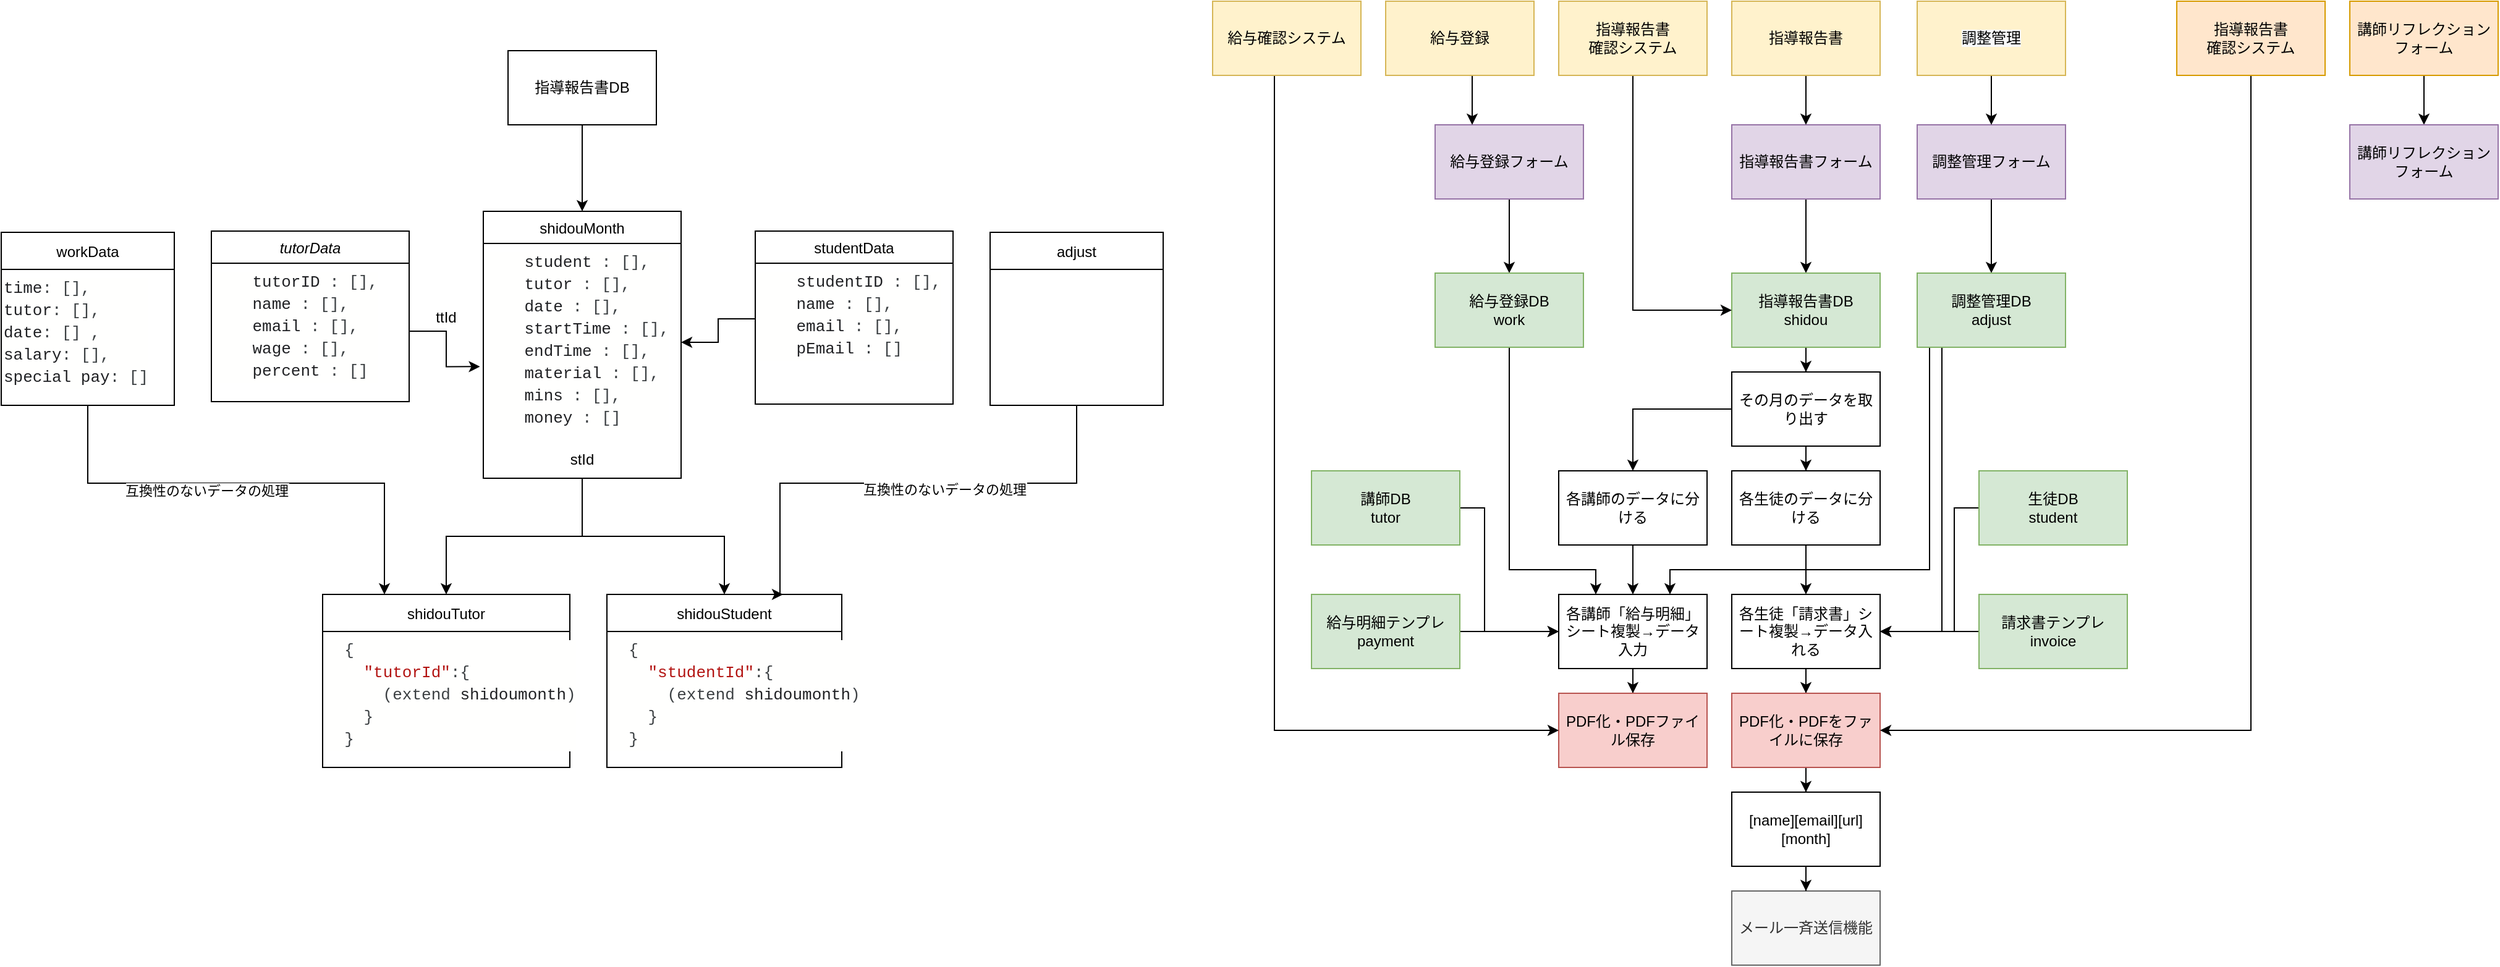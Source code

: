 <mxfile version="17.1.3" type="github">
  <diagram id="C5RBs43oDa-KdzZeNtuy" name="Page-1">
    <mxGraphModel dx="2489" dy="832" grid="1" gridSize="10" guides="1" tooltips="1" connect="1" arrows="1" fold="1" page="1" pageScale="1" pageWidth="827" pageHeight="1169" math="0" shadow="0">
      <root>
        <mxCell id="WIyWlLk6GJQsqaUBKTNV-0" />
        <mxCell id="WIyWlLk6GJQsqaUBKTNV-1" parent="WIyWlLk6GJQsqaUBKTNV-0" />
        <mxCell id="chW72Ks0LNGCg5kSze5y-0" value="tutorData" style="swimlane;fontStyle=2;align=center;verticalAlign=top;childLayout=stackLayout;horizontal=1;startSize=26;horizontalStack=0;resizeParent=1;resizeLast=0;collapsible=1;marginBottom=0;rounded=0;shadow=0;strokeWidth=1;" vertex="1" parent="WIyWlLk6GJQsqaUBKTNV-1">
          <mxGeometry x="110" y="316" width="160" height="138" as="geometry">
            <mxRectangle x="110" y="110" width="160" height="26" as="alternateBounds" />
          </mxGeometry>
        </mxCell>
        <mxCell id="chW72Ks0LNGCg5kSze5y-1" value="&lt;div style=&quot;color: rgb(60, 64, 67); background-color: rgb(255, 255, 254); font-family: &amp;quot;roboto mono&amp;quot;, consolas, &amp;quot;courier new&amp;quot;, monospace; font-weight: 400; font-size: 13px; line-height: 18px;&quot;&gt;&lt;div&gt;&lt;span style=&quot;color: #3c4043&quot;&gt;&amp;nbsp;&amp;nbsp;&amp;nbsp;&amp;nbsp;&lt;/span&gt;&lt;span style=&quot;color: #202124&quot;&gt;tutorID&lt;/span&gt;&lt;span style=&quot;color: #3c4043&quot;&gt;&amp;nbsp;:&amp;nbsp;[],&lt;/span&gt;&lt;/div&gt;&lt;div&gt;&lt;span style=&quot;color: #3c4043&quot;&gt;&amp;nbsp;&amp;nbsp;&amp;nbsp;&amp;nbsp;&lt;/span&gt;&lt;span style=&quot;color: #202124&quot;&gt;name&lt;/span&gt;&lt;span style=&quot;color: #3c4043&quot;&gt;&amp;nbsp;:&amp;nbsp;[],&lt;/span&gt;&lt;/div&gt;&lt;div&gt;&lt;span style=&quot;color: #3c4043&quot;&gt;&amp;nbsp;&amp;nbsp;&amp;nbsp;&amp;nbsp;&lt;/span&gt;&lt;span style=&quot;color: #202124&quot;&gt;email&lt;/span&gt;&lt;span style=&quot;color: #3c4043&quot;&gt;&amp;nbsp;:&amp;nbsp;[],&lt;/span&gt;&lt;/div&gt;&lt;div&gt;&lt;span style=&quot;color: #3c4043&quot;&gt;&amp;nbsp;&amp;nbsp;&amp;nbsp;&amp;nbsp;&lt;/span&gt;&lt;span style=&quot;color: #202124&quot;&gt;wage&lt;/span&gt;&lt;span style=&quot;color: #3c4043&quot;&gt;&amp;nbsp;:&amp;nbsp;[],&lt;/span&gt;&lt;/div&gt;&lt;div&gt;&lt;span style=&quot;color: #3c4043&quot;&gt;&amp;nbsp;&amp;nbsp;&amp;nbsp;&amp;nbsp;&lt;/span&gt;&lt;span style=&quot;color: #202124&quot;&gt;percent&lt;/span&gt;&lt;span style=&quot;color: #3c4043&quot;&gt;&amp;nbsp;:&amp;nbsp;[]&lt;/span&gt;&lt;/div&gt;&lt;/div&gt;" style="text;whiteSpace=wrap;html=1;" vertex="1" parent="chW72Ks0LNGCg5kSze5y-0">
          <mxGeometry y="26" width="160" height="110" as="geometry" />
        </mxCell>
        <mxCell id="chW72Ks0LNGCg5kSze5y-2" value="studentData" style="swimlane;fontStyle=0;align=center;verticalAlign=top;childLayout=stackLayout;horizontal=1;startSize=26;horizontalStack=0;resizeParent=1;resizeLast=0;collapsible=1;marginBottom=0;rounded=0;shadow=0;strokeWidth=1;" vertex="1" parent="WIyWlLk6GJQsqaUBKTNV-1">
          <mxGeometry x="550" y="316" width="160" height="140" as="geometry">
            <mxRectangle x="130" y="380" width="160" height="26" as="alternateBounds" />
          </mxGeometry>
        </mxCell>
        <mxCell id="chW72Ks0LNGCg5kSze5y-3" value="&lt;div style=&quot;color: rgb(60, 64, 67); background-color: rgb(255, 255, 254); font-family: &amp;quot;roboto mono&amp;quot;, consolas, &amp;quot;courier new&amp;quot;, monospace; font-weight: 400; font-size: 13px; line-height: 18px;&quot;&gt;&lt;div&gt;&lt;span style=&quot;color: #3c4043&quot;&gt;&amp;nbsp;&amp;nbsp;&amp;nbsp;&amp;nbsp;&lt;/span&gt;&lt;span style=&quot;color: #202124&quot;&gt;studentID&lt;/span&gt;&lt;span style=&quot;color: #3c4043&quot;&gt;&amp;nbsp;:&amp;nbsp;[],&lt;/span&gt;&lt;/div&gt;&lt;div&gt;&lt;span style=&quot;color: #3c4043&quot;&gt;&amp;nbsp;&amp;nbsp;&amp;nbsp;&amp;nbsp;&lt;/span&gt;&lt;span style=&quot;color: #202124&quot;&gt;name&lt;/span&gt;&lt;span style=&quot;color: #3c4043&quot;&gt;&amp;nbsp;:&amp;nbsp;[],&lt;/span&gt;&lt;/div&gt;&lt;div&gt;&lt;span style=&quot;color: #3c4043&quot;&gt;&amp;nbsp;&amp;nbsp;&amp;nbsp;&amp;nbsp;&lt;/span&gt;&lt;span style=&quot;color: #202124&quot;&gt;email&lt;/span&gt;&lt;span style=&quot;color: #3c4043&quot;&gt;&amp;nbsp;:&amp;nbsp;[],&lt;/span&gt;&lt;/div&gt;&lt;div&gt;&lt;span style=&quot;color: #3c4043&quot;&gt;&amp;nbsp;&amp;nbsp;&amp;nbsp;&amp;nbsp;&lt;/span&gt;&lt;span style=&quot;color: #202124&quot;&gt;pEmail&lt;/span&gt;&lt;span style=&quot;color: #3c4043&quot;&gt;&amp;nbsp;:&amp;nbsp;[]&lt;/span&gt;&lt;/div&gt;&lt;/div&gt;" style="text;whiteSpace=wrap;html=1;" vertex="1" parent="chW72Ks0LNGCg5kSze5y-2">
          <mxGeometry y="26" width="160" height="90" as="geometry" />
        </mxCell>
        <mxCell id="chW72Ks0LNGCg5kSze5y-4" value="shidouMonth" style="swimlane;fontStyle=0;align=center;verticalAlign=top;childLayout=stackLayout;horizontal=1;startSize=26;horizontalStack=0;resizeParent=1;resizeLast=0;collapsible=1;marginBottom=0;rounded=0;shadow=0;strokeWidth=1;" vertex="1" parent="WIyWlLk6GJQsqaUBKTNV-1">
          <mxGeometry x="330" y="300" width="160" height="216" as="geometry">
            <mxRectangle x="340" y="380" width="170" height="26" as="alternateBounds" />
          </mxGeometry>
        </mxCell>
        <mxCell id="chW72Ks0LNGCg5kSze5y-5" value="&lt;div style=&quot;color: rgb(60, 64, 67); background-color: rgb(255, 255, 254); font-family: &amp;quot;roboto mono&amp;quot;, consolas, &amp;quot;courier new&amp;quot;, monospace; font-weight: 400; font-size: 13px; line-height: 18px;&quot;&gt;&lt;div&gt;&lt;span style=&quot;color: #3c4043&quot;&gt;&amp;nbsp;&amp;nbsp;&amp;nbsp;&amp;nbsp;&lt;/span&gt;&lt;span style=&quot;color: #202124&quot;&gt;student&lt;/span&gt;&lt;span style=&quot;color: #3c4043&quot;&gt;&amp;nbsp;:&amp;nbsp;[],&lt;/span&gt;&lt;/div&gt;&lt;div&gt;&lt;span style=&quot;color: #3c4043&quot;&gt;&amp;nbsp;&amp;nbsp;&amp;nbsp;&amp;nbsp;&lt;/span&gt;&lt;span style=&quot;color: #202124&quot;&gt;tutor&lt;/span&gt;&lt;span style=&quot;color: #3c4043&quot;&gt;&amp;nbsp;:&amp;nbsp;[],&lt;/span&gt;&lt;/div&gt;&lt;div&gt;&lt;span style=&quot;color: #3c4043&quot;&gt;&amp;nbsp;&amp;nbsp;&amp;nbsp;&amp;nbsp;&lt;/span&gt;&lt;span style=&quot;color: #202124&quot;&gt;date&lt;/span&gt;&lt;span style=&quot;color: #3c4043&quot;&gt;&amp;nbsp;:&amp;nbsp;[],&lt;/span&gt;&lt;/div&gt;&lt;div&gt;&lt;span style=&quot;color: #3c4043&quot;&gt;&amp;nbsp;&amp;nbsp;&amp;nbsp;&amp;nbsp;&lt;/span&gt;&lt;span style=&quot;color: #202124&quot;&gt;startTime&lt;/span&gt;&lt;span style=&quot;color: #3c4043&quot;&gt;&amp;nbsp;:&amp;nbsp;[],&lt;/span&gt;&lt;/div&gt;&lt;div&gt;&lt;span style=&quot;color: #3c4043&quot;&gt;&amp;nbsp;&amp;nbsp;&amp;nbsp;&amp;nbsp;&lt;/span&gt;&lt;span style=&quot;color: #202124&quot;&gt;endTime&lt;/span&gt;&lt;span style=&quot;color: #3c4043&quot;&gt;&amp;nbsp;:&amp;nbsp;[],&lt;/span&gt;&lt;/div&gt;&lt;div&gt;&lt;span style=&quot;color: #3c4043&quot;&gt;&amp;nbsp;&amp;nbsp;&amp;nbsp;&amp;nbsp;&lt;/span&gt;&lt;span style=&quot;color: #202124&quot;&gt;material&lt;/span&gt;&lt;span style=&quot;color: #3c4043&quot;&gt;&amp;nbsp;:&amp;nbsp;[],&lt;/span&gt;&lt;/div&gt;&lt;div&gt;&lt;span style=&quot;color: #3c4043&quot;&gt;&amp;nbsp;&amp;nbsp;&amp;nbsp;&amp;nbsp;&lt;/span&gt;&lt;span style=&quot;color: #202124&quot;&gt;mins&lt;/span&gt;&lt;span style=&quot;color: #3c4043&quot;&gt;&amp;nbsp;:&amp;nbsp;[],&lt;/span&gt;&lt;/div&gt;&lt;div&gt;&lt;span style=&quot;color: #3c4043&quot;&gt;&amp;nbsp;&amp;nbsp;&amp;nbsp;&amp;nbsp;&lt;/span&gt;&lt;span style=&quot;color: #202124&quot;&gt;money&lt;/span&gt;&lt;span style=&quot;color: #3c4043&quot;&gt;&amp;nbsp;:&amp;nbsp;[]&lt;/span&gt;&lt;/div&gt;&lt;/div&gt;" style="text;whiteSpace=wrap;html=1;" vertex="1" parent="chW72Ks0LNGCg5kSze5y-4">
          <mxGeometry y="26" width="160" height="160" as="geometry" />
        </mxCell>
        <mxCell id="chW72Ks0LNGCg5kSze5y-6" value="stId" style="text;html=1;strokeColor=none;fillColor=none;align=center;verticalAlign=middle;whiteSpace=wrap;rounded=0;" vertex="1" parent="chW72Ks0LNGCg5kSze5y-4">
          <mxGeometry y="186" width="160" height="30" as="geometry" />
        </mxCell>
        <mxCell id="chW72Ks0LNGCg5kSze5y-7" value="shidouStudent" style="swimlane;fontStyle=0;childLayout=stackLayout;horizontal=1;startSize=30;horizontalStack=0;resizeParent=1;resizeParentMax=0;resizeLast=0;collapsible=1;marginBottom=0;" vertex="1" parent="WIyWlLk6GJQsqaUBKTNV-1">
          <mxGeometry x="430" y="610" width="190" height="140" as="geometry" />
        </mxCell>
        <mxCell id="chW72Ks0LNGCg5kSze5y-8" value="&lt;div style=&quot;color: rgb(60 , 64 , 67) ; background-color: rgb(255 , 255 , 254) ; font-family: &amp;#34;roboto mono&amp;#34; , &amp;#34;consolas&amp;#34; , &amp;#34;courier new&amp;#34; , monospace ; font-weight: 400 ; font-size: 13px ; line-height: 18px&quot;&gt;&lt;div&gt;&lt;span style=&quot;color: #3c4043&quot;&gt;&amp;nbsp;&amp;nbsp;{&lt;/span&gt;&lt;/div&gt;&lt;div&gt;&lt;span style=&quot;color: #3c4043&quot;&gt;&amp;nbsp;&amp;nbsp;&amp;nbsp;&amp;nbsp;&lt;/span&gt;&lt;span style=&quot;color: #b31412&quot;&gt;&quot;studentId&quot;&lt;/span&gt;&lt;span style=&quot;color: #3c4043&quot;&gt;:{&lt;/span&gt;&lt;/div&gt;&lt;div&gt;&lt;span style=&quot;color: #3c4043&quot;&gt;&amp;nbsp;&amp;nbsp;&amp;nbsp;&amp;nbsp;&amp;nbsp;&amp;nbsp;(extend&amp;nbsp;&lt;/span&gt;&lt;span style=&quot;color: #202124&quot;&gt;shidoumonth&lt;/span&gt;&lt;span style=&quot;color: #3c4043&quot;&gt;)&lt;/span&gt;&lt;/div&gt;&lt;div&gt;&lt;span style=&quot;color: #3c4043&quot;&gt;&amp;nbsp;&amp;nbsp;&amp;nbsp;&amp;nbsp;}&lt;/span&gt;&lt;/div&gt;&lt;div&gt;&lt;span style=&quot;color: #3c4043&quot;&gt;&amp;nbsp;&amp;nbsp;}&lt;/span&gt;&lt;/div&gt;&lt;/div&gt;" style="text;whiteSpace=wrap;html=1;" vertex="1" parent="chW72Ks0LNGCg5kSze5y-7">
          <mxGeometry y="30" width="190" height="110" as="geometry" />
        </mxCell>
        <mxCell id="chW72Ks0LNGCg5kSze5y-9" value="shidouTutor" style="swimlane;fontStyle=0;childLayout=stackLayout;horizontal=1;startSize=30;horizontalStack=0;resizeParent=1;resizeParentMax=0;resizeLast=0;collapsible=1;marginBottom=0;" vertex="1" parent="WIyWlLk6GJQsqaUBKTNV-1">
          <mxGeometry x="200" y="610" width="200" height="140" as="geometry" />
        </mxCell>
        <mxCell id="chW72Ks0LNGCg5kSze5y-10" value="&lt;div style=&quot;color: rgb(60 , 64 , 67) ; background-color: rgb(255 , 255 , 254) ; font-family: &amp;#34;roboto mono&amp;#34; , &amp;#34;consolas&amp;#34; , &amp;#34;courier new&amp;#34; , monospace ; font-weight: 400 ; font-size: 13px ; line-height: 18px&quot;&gt;&lt;div&gt;&lt;span style=&quot;color: #3c4043&quot;&gt;&amp;nbsp;&amp;nbsp;{&lt;/span&gt;&lt;/div&gt;&lt;div&gt;&lt;span style=&quot;color: #3c4043&quot;&gt;&amp;nbsp;&amp;nbsp;&amp;nbsp;&amp;nbsp;&lt;/span&gt;&lt;span style=&quot;color: #b31412&quot;&gt;&quot;tutorId&quot;&lt;/span&gt;&lt;span style=&quot;color: #3c4043&quot;&gt;:{&lt;/span&gt;&lt;/div&gt;&lt;div&gt;&lt;span style=&quot;color: #3c4043&quot;&gt;&amp;nbsp;&amp;nbsp;&amp;nbsp;&amp;nbsp;&amp;nbsp;&amp;nbsp;(extend&amp;nbsp;&lt;/span&gt;&lt;span style=&quot;color: #202124&quot;&gt;shidoumonth&lt;/span&gt;&lt;span style=&quot;color: #3c4043&quot;&gt;)&lt;/span&gt;&lt;/div&gt;&lt;div&gt;&lt;span style=&quot;color: #3c4043&quot;&gt;&amp;nbsp;&amp;nbsp;&amp;nbsp;&amp;nbsp;}&lt;/span&gt;&lt;/div&gt;&lt;div&gt;&lt;span style=&quot;color: #3c4043&quot;&gt;&amp;nbsp;&amp;nbsp;}&lt;/span&gt;&lt;/div&gt;&lt;/div&gt;" style="text;whiteSpace=wrap;html=1;" vertex="1" parent="chW72Ks0LNGCg5kSze5y-9">
          <mxGeometry y="30" width="200" height="110" as="geometry" />
        </mxCell>
        <mxCell id="chW72Ks0LNGCg5kSze5y-11" style="edgeStyle=orthogonalEdgeStyle;rounded=0;orthogonalLoop=1;jettySize=auto;html=1;entryX=1;entryY=0.5;entryDx=0;entryDy=0;" edge="1" parent="WIyWlLk6GJQsqaUBKTNV-1" source="chW72Ks0LNGCg5kSze5y-3" target="chW72Ks0LNGCg5kSze5y-5">
          <mxGeometry relative="1" as="geometry" />
        </mxCell>
        <mxCell id="chW72Ks0LNGCg5kSze5y-12" style="edgeStyle=orthogonalEdgeStyle;rounded=0;orthogonalLoop=1;jettySize=auto;html=1;entryX=-0.017;entryY=0.623;entryDx=0;entryDy=0;entryPerimeter=0;" edge="1" parent="WIyWlLk6GJQsqaUBKTNV-1" source="chW72Ks0LNGCg5kSze5y-1" target="chW72Ks0LNGCg5kSze5y-5">
          <mxGeometry relative="1" as="geometry">
            <mxPoint x="50" y="437" as="targetPoint" />
          </mxGeometry>
        </mxCell>
        <mxCell id="chW72Ks0LNGCg5kSze5y-13" value="ttId" style="text;html=1;strokeColor=none;fillColor=none;align=center;verticalAlign=middle;whiteSpace=wrap;rounded=0;" vertex="1" parent="WIyWlLk6GJQsqaUBKTNV-1">
          <mxGeometry x="270" y="371" width="60" height="30" as="geometry" />
        </mxCell>
        <mxCell id="chW72Ks0LNGCg5kSze5y-14" style="edgeStyle=orthogonalEdgeStyle;rounded=0;orthogonalLoop=1;jettySize=auto;html=1;" edge="1" parent="WIyWlLk6GJQsqaUBKTNV-1" source="chW72Ks0LNGCg5kSze5y-15" target="chW72Ks0LNGCg5kSze5y-4">
          <mxGeometry relative="1" as="geometry" />
        </mxCell>
        <mxCell id="chW72Ks0LNGCg5kSze5y-15" value="指導報告書DB" style="rounded=0;whiteSpace=wrap;html=1;" vertex="1" parent="WIyWlLk6GJQsqaUBKTNV-1">
          <mxGeometry x="350" y="170" width="120" height="60" as="geometry" />
        </mxCell>
        <mxCell id="chW72Ks0LNGCg5kSze5y-16" value="workData" style="swimlane;fontStyle=0;childLayout=stackLayout;horizontal=1;startSize=30;horizontalStack=0;resizeParent=1;resizeParentMax=0;resizeLast=0;collapsible=1;marginBottom=0;" vertex="1" parent="WIyWlLk6GJQsqaUBKTNV-1">
          <mxGeometry x="-60" y="317" width="140" height="140" as="geometry" />
        </mxCell>
        <mxCell id="chW72Ks0LNGCg5kSze5y-17" value="&lt;div style=&quot;color: rgb(60, 64, 67); background-color: rgb(255, 255, 254); font-family: &amp;quot;roboto mono&amp;quot;, consolas, &amp;quot;courier new&amp;quot;, monospace; font-weight: 400; font-size: 13px; line-height: 18px;&quot;&gt;&lt;div&gt;&lt;span style=&quot;color: #202124&quot;&gt;time&lt;/span&gt;&lt;span style=&quot;color: #3c4043&quot;&gt;:&amp;nbsp;[],&lt;/span&gt;&lt;/div&gt;&lt;div&gt;&lt;span style=&quot;color: #202124&quot;&gt;tutor&lt;/span&gt;&lt;span style=&quot;color: #3c4043&quot;&gt;:&amp;nbsp;[],&lt;/span&gt;&lt;/div&gt;&lt;div&gt;&lt;span style=&quot;color: #202124&quot;&gt;date&lt;/span&gt;&lt;span style=&quot;color: #3c4043&quot;&gt;:&amp;nbsp;[]&amp;nbsp;,&lt;/span&gt;&lt;/div&gt;&lt;div&gt;&lt;span style=&quot;color: #202124&quot;&gt;salary&lt;/span&gt;&lt;span style=&quot;color: #3c4043&quot;&gt;:&amp;nbsp;[],&lt;/span&gt;&lt;/div&gt;&lt;div&gt;&lt;span style=&quot;color: #202124&quot;&gt;special&lt;/span&gt;&lt;span style=&quot;color: #3c4043&quot;&gt;&amp;nbsp;&lt;/span&gt;&lt;span style=&quot;color: #202124&quot;&gt;pay&lt;/span&gt;&lt;span style=&quot;color: #3c4043&quot;&gt;:&amp;nbsp;[]&lt;/span&gt;&lt;/div&gt;&lt;/div&gt;" style="text;whiteSpace=wrap;html=1;" vertex="1" parent="chW72Ks0LNGCg5kSze5y-16">
          <mxGeometry y="30" width="140" height="110" as="geometry" />
        </mxCell>
        <mxCell id="chW72Ks0LNGCg5kSze5y-18" style="edgeStyle=orthogonalEdgeStyle;rounded=0;orthogonalLoop=1;jettySize=auto;html=1;entryX=0.5;entryY=0;entryDx=0;entryDy=0;" edge="1" parent="WIyWlLk6GJQsqaUBKTNV-1" source="chW72Ks0LNGCg5kSze5y-19" target="chW72Ks0LNGCg5kSze5y-21">
          <mxGeometry relative="1" as="geometry" />
        </mxCell>
        <mxCell id="chW72Ks0LNGCg5kSze5y-19" value="指導報告書フォーム" style="rounded=0;whiteSpace=wrap;html=1;fillColor=#e1d5e7;strokeColor=#9673a6;" vertex="1" parent="WIyWlLk6GJQsqaUBKTNV-1">
          <mxGeometry x="1340" y="230" width="120" height="60" as="geometry" />
        </mxCell>
        <mxCell id="chW72Ks0LNGCg5kSze5y-20" value="" style="edgeStyle=orthogonalEdgeStyle;rounded=0;orthogonalLoop=1;jettySize=auto;html=1;" edge="1" parent="WIyWlLk6GJQsqaUBKTNV-1" source="chW72Ks0LNGCg5kSze5y-21" target="chW72Ks0LNGCg5kSze5y-24">
          <mxGeometry relative="1" as="geometry" />
        </mxCell>
        <mxCell id="chW72Ks0LNGCg5kSze5y-21" value="指導報告書DB&lt;br&gt;shidou" style="rounded=0;whiteSpace=wrap;html=1;fillColor=#d5e8d4;strokeColor=#82b366;" vertex="1" parent="WIyWlLk6GJQsqaUBKTNV-1">
          <mxGeometry x="1340" y="350" width="120" height="60" as="geometry" />
        </mxCell>
        <mxCell id="chW72Ks0LNGCg5kSze5y-22" value="" style="edgeStyle=orthogonalEdgeStyle;rounded=0;orthogonalLoop=1;jettySize=auto;html=1;" edge="1" parent="WIyWlLk6GJQsqaUBKTNV-1" source="chW72Ks0LNGCg5kSze5y-24" target="chW72Ks0LNGCg5kSze5y-26">
          <mxGeometry relative="1" as="geometry" />
        </mxCell>
        <mxCell id="chW72Ks0LNGCg5kSze5y-23" style="edgeStyle=orthogonalEdgeStyle;rounded=0;orthogonalLoop=1;jettySize=auto;html=1;entryX=0.5;entryY=0;entryDx=0;entryDy=0;" edge="1" parent="WIyWlLk6GJQsqaUBKTNV-1" source="chW72Ks0LNGCg5kSze5y-24" target="chW72Ks0LNGCg5kSze5y-34">
          <mxGeometry relative="1" as="geometry" />
        </mxCell>
        <mxCell id="chW72Ks0LNGCg5kSze5y-24" value="その月のデータを取り出す" style="whiteSpace=wrap;html=1;rounded=0;" vertex="1" parent="WIyWlLk6GJQsqaUBKTNV-1">
          <mxGeometry x="1340" y="430" width="120" height="60" as="geometry" />
        </mxCell>
        <mxCell id="chW72Ks0LNGCg5kSze5y-25" value="" style="edgeStyle=orthogonalEdgeStyle;rounded=0;orthogonalLoop=1;jettySize=auto;html=1;entryX=0.5;entryY=0;entryDx=0;entryDy=0;" edge="1" parent="WIyWlLk6GJQsqaUBKTNV-1" source="chW72Ks0LNGCg5kSze5y-26" target="chW72Ks0LNGCg5kSze5y-28">
          <mxGeometry relative="1" as="geometry">
            <mxPoint x="1400" y="590" as="targetPoint" />
          </mxGeometry>
        </mxCell>
        <mxCell id="chW72Ks0LNGCg5kSze5y-26" value="各生徒のデータに分ける" style="whiteSpace=wrap;html=1;rounded=0;" vertex="1" parent="WIyWlLk6GJQsqaUBKTNV-1">
          <mxGeometry x="1340" y="510" width="120" height="60" as="geometry" />
        </mxCell>
        <mxCell id="chW72Ks0LNGCg5kSze5y-27" value="" style="edgeStyle=orthogonalEdgeStyle;rounded=0;orthogonalLoop=1;jettySize=auto;html=1;" edge="1" parent="WIyWlLk6GJQsqaUBKTNV-1" source="chW72Ks0LNGCg5kSze5y-28" target="chW72Ks0LNGCg5kSze5y-32">
          <mxGeometry relative="1" as="geometry" />
        </mxCell>
        <mxCell id="chW72Ks0LNGCg5kSze5y-28" value="各生徒「請求書」シート複製→データ入れる" style="whiteSpace=wrap;html=1;rounded=0;" vertex="1" parent="WIyWlLk6GJQsqaUBKTNV-1">
          <mxGeometry x="1340" y="610" width="120" height="60" as="geometry" />
        </mxCell>
        <mxCell id="chW72Ks0LNGCg5kSze5y-29" style="edgeStyle=orthogonalEdgeStyle;rounded=0;orthogonalLoop=1;jettySize=auto;html=1;" edge="1" parent="WIyWlLk6GJQsqaUBKTNV-1" source="chW72Ks0LNGCg5kSze5y-30">
          <mxGeometry relative="1" as="geometry">
            <mxPoint x="1460" y="640" as="targetPoint" />
          </mxGeometry>
        </mxCell>
        <mxCell id="chW72Ks0LNGCg5kSze5y-30" value="請求書テンプレ&lt;br&gt;invoice" style="rounded=0;whiteSpace=wrap;html=1;fillColor=#d5e8d4;strokeColor=#82b366;" vertex="1" parent="WIyWlLk6GJQsqaUBKTNV-1">
          <mxGeometry x="1540" y="610" width="120" height="60" as="geometry" />
        </mxCell>
        <mxCell id="chW72Ks0LNGCg5kSze5y-31" value="" style="edgeStyle=orthogonalEdgeStyle;rounded=0;orthogonalLoop=1;jettySize=auto;html=1;" edge="1" parent="WIyWlLk6GJQsqaUBKTNV-1" source="chW72Ks0LNGCg5kSze5y-32" target="chW72Ks0LNGCg5kSze5y-57">
          <mxGeometry relative="1" as="geometry" />
        </mxCell>
        <mxCell id="chW72Ks0LNGCg5kSze5y-32" value="PDF化・PDFをファイルに保存" style="whiteSpace=wrap;html=1;rounded=0;fillColor=#f8cecc;strokeColor=#b85450;" vertex="1" parent="WIyWlLk6GJQsqaUBKTNV-1">
          <mxGeometry x="1340" y="690" width="120" height="60" as="geometry" />
        </mxCell>
        <mxCell id="chW72Ks0LNGCg5kSze5y-33" style="edgeStyle=orthogonalEdgeStyle;rounded=0;orthogonalLoop=1;jettySize=auto;html=1;entryX=0.5;entryY=0;entryDx=0;entryDy=0;" edge="1" parent="WIyWlLk6GJQsqaUBKTNV-1" source="chW72Ks0LNGCg5kSze5y-34" target="chW72Ks0LNGCg5kSze5y-36">
          <mxGeometry relative="1" as="geometry" />
        </mxCell>
        <mxCell id="chW72Ks0LNGCg5kSze5y-34" value="各講師のデータに分ける" style="whiteSpace=wrap;html=1;rounded=0;" vertex="1" parent="WIyWlLk6GJQsqaUBKTNV-1">
          <mxGeometry x="1200" y="510" width="120" height="60" as="geometry" />
        </mxCell>
        <mxCell id="chW72Ks0LNGCg5kSze5y-35" value="" style="edgeStyle=orthogonalEdgeStyle;rounded=0;orthogonalLoop=1;jettySize=auto;html=1;" edge="1" parent="WIyWlLk6GJQsqaUBKTNV-1" source="chW72Ks0LNGCg5kSze5y-36" target="chW72Ks0LNGCg5kSze5y-37">
          <mxGeometry relative="1" as="geometry" />
        </mxCell>
        <mxCell id="chW72Ks0LNGCg5kSze5y-36" value="各講師「給与明細」シート複製→データ入力" style="whiteSpace=wrap;html=1;rounded=0;" vertex="1" parent="WIyWlLk6GJQsqaUBKTNV-1">
          <mxGeometry x="1200" y="610" width="120" height="60" as="geometry" />
        </mxCell>
        <mxCell id="chW72Ks0LNGCg5kSze5y-37" value="PDF化・PDFファイル保存" style="whiteSpace=wrap;html=1;rounded=0;fillColor=#f8cecc;strokeColor=#b85450;" vertex="1" parent="WIyWlLk6GJQsqaUBKTNV-1">
          <mxGeometry x="1200" y="690" width="120" height="60" as="geometry" />
        </mxCell>
        <mxCell id="chW72Ks0LNGCg5kSze5y-38" style="edgeStyle=orthogonalEdgeStyle;rounded=0;orthogonalLoop=1;jettySize=auto;html=1;" edge="1" parent="WIyWlLk6GJQsqaUBKTNV-1" source="chW72Ks0LNGCg5kSze5y-39">
          <mxGeometry relative="1" as="geometry">
            <mxPoint x="1200" y="640" as="targetPoint" />
          </mxGeometry>
        </mxCell>
        <mxCell id="chW72Ks0LNGCg5kSze5y-39" value="給与明細テンプレ&lt;br&gt;payment" style="rounded=0;whiteSpace=wrap;html=1;fillColor=#d5e8d4;strokeColor=#82b366;" vertex="1" parent="WIyWlLk6GJQsqaUBKTNV-1">
          <mxGeometry x="1000" y="610" width="120" height="60" as="geometry" />
        </mxCell>
        <mxCell id="chW72Ks0LNGCg5kSze5y-40" style="edgeStyle=orthogonalEdgeStyle;rounded=0;orthogonalLoop=1;jettySize=auto;html=1;entryX=0;entryY=0.5;entryDx=0;entryDy=0;" edge="1" parent="WIyWlLk6GJQsqaUBKTNV-1" source="chW72Ks0LNGCg5kSze5y-41" target="chW72Ks0LNGCg5kSze5y-36">
          <mxGeometry relative="1" as="geometry">
            <Array as="points">
              <mxPoint x="1140" y="540" />
              <mxPoint x="1140" y="640" />
            </Array>
          </mxGeometry>
        </mxCell>
        <mxCell id="chW72Ks0LNGCg5kSze5y-41" value="講師DB&lt;br&gt;tutor" style="rounded=0;whiteSpace=wrap;html=1;fillColor=#d5e8d4;strokeColor=#82b366;" vertex="1" parent="WIyWlLk6GJQsqaUBKTNV-1">
          <mxGeometry x="1000" y="510" width="120" height="60" as="geometry" />
        </mxCell>
        <mxCell id="chW72Ks0LNGCg5kSze5y-42" style="edgeStyle=orthogonalEdgeStyle;rounded=0;orthogonalLoop=1;jettySize=auto;html=1;entryX=1;entryY=0.5;entryDx=0;entryDy=0;" edge="1" parent="WIyWlLk6GJQsqaUBKTNV-1" source="chW72Ks0LNGCg5kSze5y-43" target="chW72Ks0LNGCg5kSze5y-28">
          <mxGeometry relative="1" as="geometry">
            <Array as="points">
              <mxPoint x="1520" y="540" />
              <mxPoint x="1520" y="640" />
            </Array>
          </mxGeometry>
        </mxCell>
        <mxCell id="chW72Ks0LNGCg5kSze5y-43" value="生徒DB&lt;br&gt;student" style="rounded=0;whiteSpace=wrap;html=1;fillColor=#d5e8d4;strokeColor=#82b366;" vertex="1" parent="WIyWlLk6GJQsqaUBKTNV-1">
          <mxGeometry x="1540" y="510" width="120" height="60" as="geometry" />
        </mxCell>
        <mxCell id="chW72Ks0LNGCg5kSze5y-44" style="edgeStyle=orthogonalEdgeStyle;rounded=0;orthogonalLoop=1;jettySize=auto;html=1;" edge="1" parent="WIyWlLk6GJQsqaUBKTNV-1" source="chW72Ks0LNGCg5kSze5y-45" target="chW72Ks0LNGCg5kSze5y-50">
          <mxGeometry relative="1" as="geometry" />
        </mxCell>
        <mxCell id="chW72Ks0LNGCg5kSze5y-45" value="調整管理フォーム" style="rounded=0;whiteSpace=wrap;html=1;fillColor=#e1d5e7;strokeColor=#9673a6;" vertex="1" parent="WIyWlLk6GJQsqaUBKTNV-1">
          <mxGeometry x="1490" y="230" width="120" height="60" as="geometry" />
        </mxCell>
        <mxCell id="chW72Ks0LNGCg5kSze5y-46" style="edgeStyle=orthogonalEdgeStyle;rounded=0;orthogonalLoop=1;jettySize=auto;html=1;entryX=0.5;entryY=0;entryDx=0;entryDy=0;" edge="1" parent="WIyWlLk6GJQsqaUBKTNV-1" source="chW72Ks0LNGCg5kSze5y-47" target="chW72Ks0LNGCg5kSze5y-52">
          <mxGeometry relative="1" as="geometry" />
        </mxCell>
        <mxCell id="chW72Ks0LNGCg5kSze5y-47" value="給与登録フォーム" style="rounded=0;whiteSpace=wrap;html=1;fillColor=#e1d5e7;strokeColor=#9673a6;" vertex="1" parent="WIyWlLk6GJQsqaUBKTNV-1">
          <mxGeometry x="1100" y="230" width="120" height="60" as="geometry" />
        </mxCell>
        <mxCell id="chW72Ks0LNGCg5kSze5y-48" style="edgeStyle=orthogonalEdgeStyle;rounded=0;orthogonalLoop=1;jettySize=auto;html=1;entryX=1;entryY=0.5;entryDx=0;entryDy=0;" edge="1" parent="WIyWlLk6GJQsqaUBKTNV-1" source="chW72Ks0LNGCg5kSze5y-50" target="chW72Ks0LNGCg5kSze5y-28">
          <mxGeometry relative="1" as="geometry">
            <Array as="points">
              <mxPoint x="1510" y="640" />
            </Array>
          </mxGeometry>
        </mxCell>
        <mxCell id="chW72Ks0LNGCg5kSze5y-49" style="edgeStyle=orthogonalEdgeStyle;rounded=0;orthogonalLoop=1;jettySize=auto;html=1;entryX=0.75;entryY=0;entryDx=0;entryDy=0;" edge="1" parent="WIyWlLk6GJQsqaUBKTNV-1" source="chW72Ks0LNGCg5kSze5y-50" target="chW72Ks0LNGCg5kSze5y-36">
          <mxGeometry relative="1" as="geometry">
            <Array as="points">
              <mxPoint x="1500" y="590" />
              <mxPoint x="1290" y="590" />
            </Array>
          </mxGeometry>
        </mxCell>
        <mxCell id="chW72Ks0LNGCg5kSze5y-50" value="調整管理DB&lt;br&gt;adjust" style="rounded=0;whiteSpace=wrap;html=1;fillColor=#d5e8d4;strokeColor=#82b366;" vertex="1" parent="WIyWlLk6GJQsqaUBKTNV-1">
          <mxGeometry x="1490" y="350" width="120" height="60" as="geometry" />
        </mxCell>
        <mxCell id="chW72Ks0LNGCg5kSze5y-51" style="edgeStyle=orthogonalEdgeStyle;rounded=0;orthogonalLoop=1;jettySize=auto;html=1;entryX=0.25;entryY=0;entryDx=0;entryDy=0;" edge="1" parent="WIyWlLk6GJQsqaUBKTNV-1" source="chW72Ks0LNGCg5kSze5y-52" target="chW72Ks0LNGCg5kSze5y-36">
          <mxGeometry relative="1" as="geometry">
            <Array as="points">
              <mxPoint x="1160" y="590" />
              <mxPoint x="1230" y="590" />
            </Array>
          </mxGeometry>
        </mxCell>
        <mxCell id="chW72Ks0LNGCg5kSze5y-52" value="給与登録DB&lt;br&gt;work" style="rounded=0;whiteSpace=wrap;html=1;fillColor=#d5e8d4;strokeColor=#82b366;" vertex="1" parent="WIyWlLk6GJQsqaUBKTNV-1">
          <mxGeometry x="1100" y="350" width="120" height="60" as="geometry" />
        </mxCell>
        <mxCell id="chW72Ks0LNGCg5kSze5y-53" style="edgeStyle=orthogonalEdgeStyle;rounded=0;orthogonalLoop=1;jettySize=auto;html=1;entryX=0;entryY=0.5;entryDx=0;entryDy=0;" edge="1" parent="WIyWlLk6GJQsqaUBKTNV-1" source="chW72Ks0LNGCg5kSze5y-54" target="chW72Ks0LNGCg5kSze5y-21">
          <mxGeometry relative="1" as="geometry">
            <Array as="points">
              <mxPoint x="1260" y="380" />
            </Array>
          </mxGeometry>
        </mxCell>
        <mxCell id="chW72Ks0LNGCg5kSze5y-54" value="指導報告書&lt;br&gt;確認システム" style="rounded=0;whiteSpace=wrap;html=1;fillColor=#fff2cc;strokeColor=#d6b656;" vertex="1" parent="WIyWlLk6GJQsqaUBKTNV-1">
          <mxGeometry x="1200" y="130" width="120" height="60" as="geometry" />
        </mxCell>
        <mxCell id="chW72Ks0LNGCg5kSze5y-55" value="メール一斉送信機能" style="rounded=0;whiteSpace=wrap;html=1;fillColor=#f5f5f5;fontColor=#333333;strokeColor=#666666;" vertex="1" parent="WIyWlLk6GJQsqaUBKTNV-1">
          <mxGeometry x="1340" y="850" width="120" height="60" as="geometry" />
        </mxCell>
        <mxCell id="chW72Ks0LNGCg5kSze5y-56" style="edgeStyle=orthogonalEdgeStyle;rounded=0;orthogonalLoop=1;jettySize=auto;html=1;entryX=0.5;entryY=0;entryDx=0;entryDy=0;" edge="1" parent="WIyWlLk6GJQsqaUBKTNV-1" source="chW72Ks0LNGCg5kSze5y-57" target="chW72Ks0LNGCg5kSze5y-55">
          <mxGeometry relative="1" as="geometry" />
        </mxCell>
        <mxCell id="chW72Ks0LNGCg5kSze5y-57" value="[name][email][url][month]" style="whiteSpace=wrap;html=1;rounded=0;" vertex="1" parent="WIyWlLk6GJQsqaUBKTNV-1">
          <mxGeometry x="1340" y="770" width="120" height="60" as="geometry" />
        </mxCell>
        <mxCell id="chW72Ks0LNGCg5kSze5y-58" style="edgeStyle=orthogonalEdgeStyle;rounded=0;orthogonalLoop=1;jettySize=auto;html=1;entryX=0.5;entryY=0;entryDx=0;entryDy=0;" edge="1" parent="WIyWlLk6GJQsqaUBKTNV-1" source="chW72Ks0LNGCg5kSze5y-59" target="chW72Ks0LNGCg5kSze5y-19">
          <mxGeometry relative="1" as="geometry" />
        </mxCell>
        <mxCell id="chW72Ks0LNGCg5kSze5y-59" value="指導報告書" style="rounded=0;whiteSpace=wrap;html=1;fillColor=#fff2cc;strokeColor=#d6b656;" vertex="1" parent="WIyWlLk6GJQsqaUBKTNV-1">
          <mxGeometry x="1340" y="130" width="120" height="60" as="geometry" />
        </mxCell>
        <mxCell id="chW72Ks0LNGCg5kSze5y-60" style="edgeStyle=orthogonalEdgeStyle;rounded=0;orthogonalLoop=1;jettySize=auto;html=1;entryX=0.5;entryY=0;entryDx=0;entryDy=0;" edge="1" parent="WIyWlLk6GJQsqaUBKTNV-1" source="chW72Ks0LNGCg5kSze5y-61" target="chW72Ks0LNGCg5kSze5y-45">
          <mxGeometry relative="1" as="geometry" />
        </mxCell>
        <mxCell id="chW72Ks0LNGCg5kSze5y-61" value="&lt;span style=&quot;color: rgb(0, 0, 0); font-family: helvetica; font-size: 12px; font-style: normal; font-weight: normal; letter-spacing: normal; text-align: center; text-indent: 0px; text-transform: none; word-spacing: 0px; background-color: rgb(248, 249, 250); text-decoration: none; display: inline; float: none;&quot;&gt;調整管理&lt;/span&gt;" style="rounded=0;whiteSpace=wrap;html=1;fillColor=#fff2cc;strokeColor=#d6b656;" vertex="1" parent="WIyWlLk6GJQsqaUBKTNV-1">
          <mxGeometry x="1490" y="130" width="120" height="60" as="geometry" />
        </mxCell>
        <mxCell id="chW72Ks0LNGCg5kSze5y-62" style="edgeStyle=orthogonalEdgeStyle;rounded=0;orthogonalLoop=1;jettySize=auto;html=1;entryX=0.25;entryY=0;entryDx=0;entryDy=0;" edge="1" parent="WIyWlLk6GJQsqaUBKTNV-1" source="chW72Ks0LNGCg5kSze5y-63" target="chW72Ks0LNGCg5kSze5y-47">
          <mxGeometry relative="1" as="geometry">
            <Array as="points">
              <mxPoint x="1130" y="200" />
              <mxPoint x="1130" y="200" />
            </Array>
          </mxGeometry>
        </mxCell>
        <mxCell id="chW72Ks0LNGCg5kSze5y-63" value="給与登録" style="rounded=0;whiteSpace=wrap;html=1;fillColor=#fff2cc;strokeColor=#d6b656;" vertex="1" parent="WIyWlLk6GJQsqaUBKTNV-1">
          <mxGeometry x="1060" y="130" width="120" height="60" as="geometry" />
        </mxCell>
        <mxCell id="chW72Ks0LNGCg5kSze5y-64" style="edgeStyle=orthogonalEdgeStyle;rounded=0;orthogonalLoop=1;jettySize=auto;html=1;entryX=0;entryY=0.5;entryDx=0;entryDy=0;" edge="1" parent="WIyWlLk6GJQsqaUBKTNV-1" source="chW72Ks0LNGCg5kSze5y-65" target="chW72Ks0LNGCg5kSze5y-37">
          <mxGeometry relative="1" as="geometry">
            <Array as="points">
              <mxPoint x="970" y="720" />
            </Array>
          </mxGeometry>
        </mxCell>
        <mxCell id="chW72Ks0LNGCg5kSze5y-65" value="給与確認システム" style="rounded=0;whiteSpace=wrap;html=1;fillColor=#fff2cc;strokeColor=#d6b656;" vertex="1" parent="WIyWlLk6GJQsqaUBKTNV-1">
          <mxGeometry x="920" y="130" width="120" height="60" as="geometry" />
        </mxCell>
        <mxCell id="chW72Ks0LNGCg5kSze5y-66" style="edgeStyle=orthogonalEdgeStyle;rounded=0;orthogonalLoop=1;jettySize=auto;html=1;entryX=1;entryY=0.5;entryDx=0;entryDy=0;" edge="1" parent="WIyWlLk6GJQsqaUBKTNV-1" source="chW72Ks0LNGCg5kSze5y-67" target="chW72Ks0LNGCg5kSze5y-32">
          <mxGeometry relative="1" as="geometry">
            <Array as="points">
              <mxPoint x="1760" y="720" />
            </Array>
          </mxGeometry>
        </mxCell>
        <mxCell id="chW72Ks0LNGCg5kSze5y-67" value="指導報告書&lt;br&gt;確認システム" style="rounded=0;whiteSpace=wrap;html=1;fillColor=#ffe6cc;strokeColor=#d79b00;" vertex="1" parent="WIyWlLk6GJQsqaUBKTNV-1">
          <mxGeometry x="1700" y="130" width="120" height="60" as="geometry" />
        </mxCell>
        <mxCell id="chW72Ks0LNGCg5kSze5y-68" value="" style="edgeStyle=orthogonalEdgeStyle;rounded=0;orthogonalLoop=1;jettySize=auto;html=1;" edge="1" parent="WIyWlLk6GJQsqaUBKTNV-1" source="chW72Ks0LNGCg5kSze5y-69" target="chW72Ks0LNGCg5kSze5y-70">
          <mxGeometry relative="1" as="geometry" />
        </mxCell>
        <mxCell id="chW72Ks0LNGCg5kSze5y-69" value="講師リフレクションフォーム" style="rounded=0;whiteSpace=wrap;html=1;fillColor=#ffe6cc;strokeColor=#d79b00;" vertex="1" parent="WIyWlLk6GJQsqaUBKTNV-1">
          <mxGeometry x="1840" y="130" width="120" height="60" as="geometry" />
        </mxCell>
        <mxCell id="chW72Ks0LNGCg5kSze5y-70" value="講師リフレクションフォーム" style="rounded=0;whiteSpace=wrap;html=1;fillColor=#e1d5e7;strokeColor=#9673a6;" vertex="1" parent="WIyWlLk6GJQsqaUBKTNV-1">
          <mxGeometry x="1840" y="230" width="120" height="60" as="geometry" />
        </mxCell>
        <mxCell id="chW72Ks0LNGCg5kSze5y-71" style="edgeStyle=orthogonalEdgeStyle;rounded=0;orthogonalLoop=1;jettySize=auto;html=1;entryX=0.75;entryY=0;entryDx=0;entryDy=0;" edge="1" parent="WIyWlLk6GJQsqaUBKTNV-1" source="chW72Ks0LNGCg5kSze5y-73" target="chW72Ks0LNGCg5kSze5y-7">
          <mxGeometry relative="1" as="geometry">
            <Array as="points">
              <mxPoint x="810" y="520" />
              <mxPoint x="570" y="520" />
              <mxPoint x="570" y="610" />
            </Array>
          </mxGeometry>
        </mxCell>
        <mxCell id="chW72Ks0LNGCg5kSze5y-72" value="互換性のないデータの処理" style="edgeLabel;html=1;align=center;verticalAlign=middle;resizable=0;points=[];" connectable="0" vertex="1" parent="chW72Ks0LNGCg5kSze5y-71">
          <mxGeometry x="-0.138" y="5" relative="1" as="geometry">
            <mxPoint as="offset" />
          </mxGeometry>
        </mxCell>
        <mxCell id="chW72Ks0LNGCg5kSze5y-73" value="adjust" style="swimlane;fontStyle=0;childLayout=stackLayout;horizontal=1;startSize=30;horizontalStack=0;resizeParent=1;resizeParentMax=0;resizeLast=0;collapsible=1;marginBottom=0;" vertex="1" parent="WIyWlLk6GJQsqaUBKTNV-1">
          <mxGeometry x="740" y="317" width="140" height="140" as="geometry" />
        </mxCell>
        <mxCell id="chW72Ks0LNGCg5kSze5y-74" style="edgeStyle=orthogonalEdgeStyle;rounded=0;orthogonalLoop=1;jettySize=auto;html=1;" edge="1" parent="WIyWlLk6GJQsqaUBKTNV-1" source="chW72Ks0LNGCg5kSze5y-6" target="chW72Ks0LNGCg5kSze5y-7">
          <mxGeometry relative="1" as="geometry" />
        </mxCell>
        <mxCell id="chW72Ks0LNGCg5kSze5y-75" style="edgeStyle=orthogonalEdgeStyle;rounded=0;orthogonalLoop=1;jettySize=auto;html=1;" edge="1" parent="WIyWlLk6GJQsqaUBKTNV-1" source="chW72Ks0LNGCg5kSze5y-6" target="chW72Ks0LNGCg5kSze5y-9">
          <mxGeometry relative="1" as="geometry" />
        </mxCell>
        <mxCell id="chW72Ks0LNGCg5kSze5y-76" style="edgeStyle=orthogonalEdgeStyle;rounded=0;orthogonalLoop=1;jettySize=auto;html=1;entryX=0.25;entryY=0;entryDx=0;entryDy=0;" edge="1" parent="WIyWlLk6GJQsqaUBKTNV-1" source="chW72Ks0LNGCg5kSze5y-17" target="chW72Ks0LNGCg5kSze5y-9">
          <mxGeometry relative="1" as="geometry">
            <Array as="points">
              <mxPoint x="10" y="520" />
              <mxPoint x="250" y="520" />
            </Array>
          </mxGeometry>
        </mxCell>
        <mxCell id="chW72Ks0LNGCg5kSze5y-77" value="互換性のないデータの処理" style="edgeLabel;html=1;align=center;verticalAlign=middle;resizable=0;points=[];" connectable="0" vertex="1" parent="chW72Ks0LNGCg5kSze5y-76">
          <mxGeometry x="-0.19" y="-6" relative="1" as="geometry">
            <mxPoint as="offset" />
          </mxGeometry>
        </mxCell>
      </root>
    </mxGraphModel>
  </diagram>
</mxfile>
